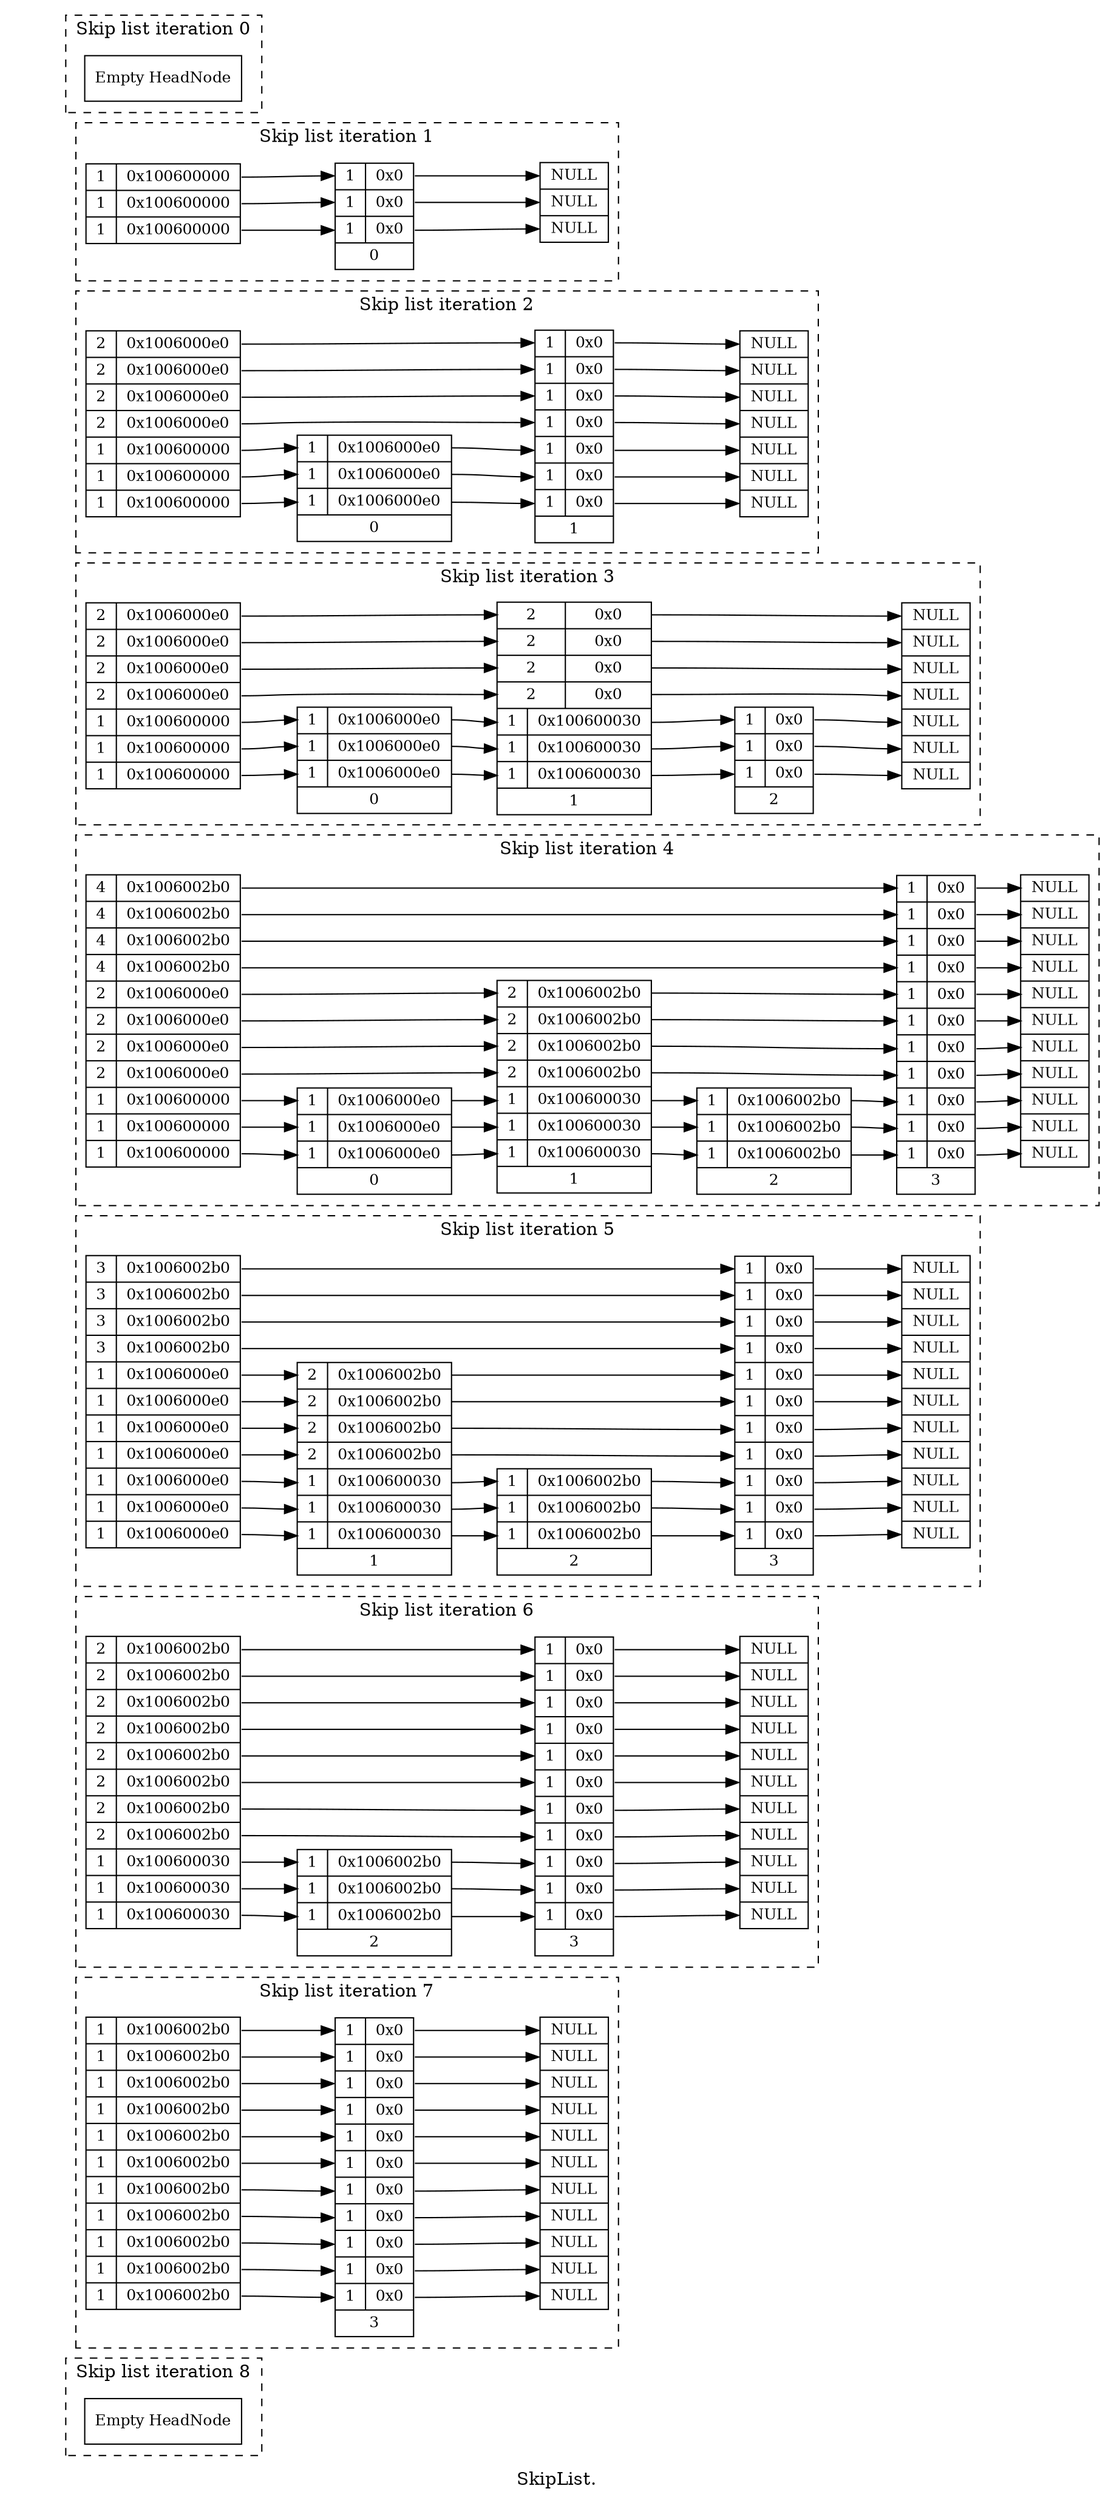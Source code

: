 # doc_insert_remove
digraph SkipList {
label = "SkipList."
graph [rankdir = "LR"];
node [fontsize = "12" shape = "ellipse"];
edge [];

subgraph cluster0 {
style=dashed
label="Skip list iteration 0"

"HeadNode0" [
label = "Empty HeadNode"
shape = "record"
];


}

subgraph cluster1 {
style=dashed
label="Skip list iteration 1"

"HeadNode1" [
label = "{ 1 | <f3> 0x100600000} | { 1 | <f2> 0x100600000} | { 1 | <f1> 0x100600000}"
shape = "record"
];
"HeadNode1":f1 -> "node10x100600000":w1 [];
"HeadNode1":f2 -> "node10x100600000":w2 [];
"HeadNode1":f3 -> "node10x100600000":w3 [];

"node10x100600000" [
label = " { <w3> 1 | <f3> 0x0 } | { <w2> 1 | <f2> 0x0 } | { <w1> 1 | <f1> 0x0 } | <f0> 0"
shape = "record"
];
"node10x100600000":f1 -> "node10x0":w1 [];
"node10x100600000":f2 -> "node10x0":w2 [];
"node10x100600000":f3 -> "node10x0":w3 [];

"node10x0" [label = "<w3> NULL | <w2> NULL | <w1> NULL" shape = "record"];
}

subgraph cluster2 {
style=dashed
label="Skip list iteration 2"

"HeadNode2" [
label = "{ 2 | <f7> 0x1006000e0} | { 2 | <f6> 0x1006000e0} | { 2 | <f5> 0x1006000e0} | { 2 | <f4> 0x1006000e0} | { 1 | <f3> 0x100600000} | { 1 | <f2> 0x100600000} | { 1 | <f1> 0x100600000}"
shape = "record"
];
"HeadNode2":f1 -> "node20x100600000":w1 [];
"HeadNode2":f2 -> "node20x100600000":w2 [];
"HeadNode2":f3 -> "node20x100600000":w3 [];
"HeadNode2":f4 -> "node20x1006000e0":w4 [];
"HeadNode2":f5 -> "node20x1006000e0":w5 [];
"HeadNode2":f6 -> "node20x1006000e0":w6 [];
"HeadNode2":f7 -> "node20x1006000e0":w7 [];

"node20x100600000" [
label = " { <w3> 1 | <f3> 0x1006000e0 } | { <w2> 1 | <f2> 0x1006000e0 } | { <w1> 1 | <f1> 0x1006000e0 } | <f0> 0"
shape = "record"
];
"node20x100600000":f1 -> "node20x1006000e0":w1 [];
"node20x100600000":f2 -> "node20x1006000e0":w2 [];
"node20x100600000":f3 -> "node20x1006000e0":w3 [];
"node20x1006000e0" [
label = " { <w7> 1 | <f7> 0x0 } | { <w6> 1 | <f6> 0x0 } | { <w5> 1 | <f5> 0x0 } | { <w4> 1 | <f4> 0x0 } | { <w3> 1 | <f3> 0x0 } | { <w2> 1 | <f2> 0x0 } | { <w1> 1 | <f1> 0x0 } | <f0> 1"
shape = "record"
];
"node20x1006000e0":f1 -> "node20x0":w1 [];
"node20x1006000e0":f2 -> "node20x0":w2 [];
"node20x1006000e0":f3 -> "node20x0":w3 [];
"node20x1006000e0":f4 -> "node20x0":w4 [];
"node20x1006000e0":f5 -> "node20x0":w5 [];
"node20x1006000e0":f6 -> "node20x0":w6 [];
"node20x1006000e0":f7 -> "node20x0":w7 [];

"node20x0" [label = "<w7> NULL | <w6> NULL | <w5> NULL | <w4> NULL | <w3> NULL | <w2> NULL | <w1> NULL" shape = "record"];
}

subgraph cluster3 {
style=dashed
label="Skip list iteration 3"

"HeadNode3" [
label = "{ 2 | <f7> 0x1006000e0} | { 2 | <f6> 0x1006000e0} | { 2 | <f5> 0x1006000e0} | { 2 | <f4> 0x1006000e0} | { 1 | <f3> 0x100600000} | { 1 | <f2> 0x100600000} | { 1 | <f1> 0x100600000}"
shape = "record"
];
"HeadNode3":f1 -> "node30x100600000":w1 [];
"HeadNode3":f2 -> "node30x100600000":w2 [];
"HeadNode3":f3 -> "node30x100600000":w3 [];
"HeadNode3":f4 -> "node30x1006000e0":w4 [];
"HeadNode3":f5 -> "node30x1006000e0":w5 [];
"HeadNode3":f6 -> "node30x1006000e0":w6 [];
"HeadNode3":f7 -> "node30x1006000e0":w7 [];

"node30x100600000" [
label = " { <w3> 1 | <f3> 0x1006000e0 } | { <w2> 1 | <f2> 0x1006000e0 } | { <w1> 1 | <f1> 0x1006000e0 } | <f0> 0"
shape = "record"
];
"node30x100600000":f1 -> "node30x1006000e0":w1 [];
"node30x100600000":f2 -> "node30x1006000e0":w2 [];
"node30x100600000":f3 -> "node30x1006000e0":w3 [];
"node30x1006000e0" [
label = " { <w7> 2 | <f7> 0x0 } | { <w6> 2 | <f6> 0x0 } | { <w5> 2 | <f5> 0x0 } | { <w4> 2 | <f4> 0x0 } | { <w3> 1 | <f3> 0x100600030 } | { <w2> 1 | <f2> 0x100600030 } | { <w1> 1 | <f1> 0x100600030 } | <f0> 1"
shape = "record"
];
"node30x1006000e0":f1 -> "node30x100600030":w1 [];
"node30x1006000e0":f2 -> "node30x100600030":w2 [];
"node30x1006000e0":f3 -> "node30x100600030":w3 [];
"node30x1006000e0":f4 -> "node30x0":w4 [];
"node30x1006000e0":f5 -> "node30x0":w5 [];
"node30x1006000e0":f6 -> "node30x0":w6 [];
"node30x1006000e0":f7 -> "node30x0":w7 [];
"node30x100600030" [
label = " { <w3> 1 | <f3> 0x0 } | { <w2> 1 | <f2> 0x0 } | { <w1> 1 | <f1> 0x0 } | <f0> 2"
shape = "record"
];
"node30x100600030":f1 -> "node30x0":w1 [];
"node30x100600030":f2 -> "node30x0":w2 [];
"node30x100600030":f3 -> "node30x0":w3 [];

"node30x0" [label = "<w7> NULL | <w6> NULL | <w5> NULL | <w4> NULL | <w3> NULL | <w2> NULL | <w1> NULL" shape = "record"];
}

subgraph cluster4 {
style=dashed
label="Skip list iteration 4"

"HeadNode4" [
label = "{ 4 | <f11> 0x1006002b0} | { 4 | <f10> 0x1006002b0} | { 4 | <f9> 0x1006002b0} | { 4 | <f8> 0x1006002b0} | { 2 | <f7> 0x1006000e0} | { 2 | <f6> 0x1006000e0} | { 2 | <f5> 0x1006000e0} | { 2 | <f4> 0x1006000e0} | { 1 | <f3> 0x100600000} | { 1 | <f2> 0x100600000} | { 1 | <f1> 0x100600000}"
shape = "record"
];
"HeadNode4":f1 -> "node40x100600000":w1 [];
"HeadNode4":f2 -> "node40x100600000":w2 [];
"HeadNode4":f3 -> "node40x100600000":w3 [];
"HeadNode4":f4 -> "node40x1006000e0":w4 [];
"HeadNode4":f5 -> "node40x1006000e0":w5 [];
"HeadNode4":f6 -> "node40x1006000e0":w6 [];
"HeadNode4":f7 -> "node40x1006000e0":w7 [];
"HeadNode4":f8 -> "node40x1006002b0":w8 [];
"HeadNode4":f9 -> "node40x1006002b0":w9 [];
"HeadNode4":f10 -> "node40x1006002b0":w10 [];
"HeadNode4":f11 -> "node40x1006002b0":w11 [];

"node40x100600000" [
label = " { <w3> 1 | <f3> 0x1006000e0 } | { <w2> 1 | <f2> 0x1006000e0 } | { <w1> 1 | <f1> 0x1006000e0 } | <f0> 0"
shape = "record"
];
"node40x100600000":f1 -> "node40x1006000e0":w1 [];
"node40x100600000":f2 -> "node40x1006000e0":w2 [];
"node40x100600000":f3 -> "node40x1006000e0":w3 [];
"node40x1006000e0" [
label = " { <w7> 2 | <f7> 0x1006002b0 } | { <w6> 2 | <f6> 0x1006002b0 } | { <w5> 2 | <f5> 0x1006002b0 } | { <w4> 2 | <f4> 0x1006002b0 } | { <w3> 1 | <f3> 0x100600030 } | { <w2> 1 | <f2> 0x100600030 } | { <w1> 1 | <f1> 0x100600030 } | <f0> 1"
shape = "record"
];
"node40x1006000e0":f1 -> "node40x100600030":w1 [];
"node40x1006000e0":f2 -> "node40x100600030":w2 [];
"node40x1006000e0":f3 -> "node40x100600030":w3 [];
"node40x1006000e0":f4 -> "node40x1006002b0":w4 [];
"node40x1006000e0":f5 -> "node40x1006002b0":w5 [];
"node40x1006000e0":f6 -> "node40x1006002b0":w6 [];
"node40x1006000e0":f7 -> "node40x1006002b0":w7 [];
"node40x100600030" [
label = " { <w3> 1 | <f3> 0x1006002b0 } | { <w2> 1 | <f2> 0x1006002b0 } | { <w1> 1 | <f1> 0x1006002b0 } | <f0> 2"
shape = "record"
];
"node40x100600030":f1 -> "node40x1006002b0":w1 [];
"node40x100600030":f2 -> "node40x1006002b0":w2 [];
"node40x100600030":f3 -> "node40x1006002b0":w3 [];
"node40x1006002b0" [
label = " { <w11> 1 | <f11> 0x0 } | { <w10> 1 | <f10> 0x0 } | { <w9> 1 | <f9> 0x0 } | { <w8> 1 | <f8> 0x0 } | { <w7> 1 | <f7> 0x0 } | { <w6> 1 | <f6> 0x0 } | { <w5> 1 | <f5> 0x0 } | { <w4> 1 | <f4> 0x0 } | { <w3> 1 | <f3> 0x0 } | { <w2> 1 | <f2> 0x0 } | { <w1> 1 | <f1> 0x0 } | <f0> 3"
shape = "record"
];
"node40x1006002b0":f1 -> "node40x0":w1 [];
"node40x1006002b0":f2 -> "node40x0":w2 [];
"node40x1006002b0":f3 -> "node40x0":w3 [];
"node40x1006002b0":f4 -> "node40x0":w4 [];
"node40x1006002b0":f5 -> "node40x0":w5 [];
"node40x1006002b0":f6 -> "node40x0":w6 [];
"node40x1006002b0":f7 -> "node40x0":w7 [];
"node40x1006002b0":f8 -> "node40x0":w8 [];
"node40x1006002b0":f9 -> "node40x0":w9 [];
"node40x1006002b0":f10 -> "node40x0":w10 [];
"node40x1006002b0":f11 -> "node40x0":w11 [];

"node40x0" [label = "<w11> NULL | <w10> NULL | <w9> NULL | <w8> NULL | <w7> NULL | <w6> NULL | <w5> NULL | <w4> NULL | <w3> NULL | <w2> NULL | <w1> NULL" shape = "record"];
}

subgraph cluster5 {
style=dashed
label="Skip list iteration 5"

"HeadNode5" [
label = "{ 3 | <f11> 0x1006002b0} | { 3 | <f10> 0x1006002b0} | { 3 | <f9> 0x1006002b0} | { 3 | <f8> 0x1006002b0} | { 1 | <f7> 0x1006000e0} | { 1 | <f6> 0x1006000e0} | { 1 | <f5> 0x1006000e0} | { 1 | <f4> 0x1006000e0} | { 1 | <f3> 0x1006000e0} | { 1 | <f2> 0x1006000e0} | { 1 | <f1> 0x1006000e0}"
shape = "record"
];
"HeadNode5":f1 -> "node50x1006000e0":w1 [];
"HeadNode5":f2 -> "node50x1006000e0":w2 [];
"HeadNode5":f3 -> "node50x1006000e0":w3 [];
"HeadNode5":f4 -> "node50x1006000e0":w4 [];
"HeadNode5":f5 -> "node50x1006000e0":w5 [];
"HeadNode5":f6 -> "node50x1006000e0":w6 [];
"HeadNode5":f7 -> "node50x1006000e0":w7 [];
"HeadNode5":f8 -> "node50x1006002b0":w8 [];
"HeadNode5":f9 -> "node50x1006002b0":w9 [];
"HeadNode5":f10 -> "node50x1006002b0":w10 [];
"HeadNode5":f11 -> "node50x1006002b0":w11 [];

"node50x1006000e0" [
label = " { <w7> 2 | <f7> 0x1006002b0 } | { <w6> 2 | <f6> 0x1006002b0 } | { <w5> 2 | <f5> 0x1006002b0 } | { <w4> 2 | <f4> 0x1006002b0 } | { <w3> 1 | <f3> 0x100600030 } | { <w2> 1 | <f2> 0x100600030 } | { <w1> 1 | <f1> 0x100600030 } | <f0> 1"
shape = "record"
];
"node50x1006000e0":f1 -> "node50x100600030":w1 [];
"node50x1006000e0":f2 -> "node50x100600030":w2 [];
"node50x1006000e0":f3 -> "node50x100600030":w3 [];
"node50x1006000e0":f4 -> "node50x1006002b0":w4 [];
"node50x1006000e0":f5 -> "node50x1006002b0":w5 [];
"node50x1006000e0":f6 -> "node50x1006002b0":w6 [];
"node50x1006000e0":f7 -> "node50x1006002b0":w7 [];
"node50x100600030" [
label = " { <w3> 1 | <f3> 0x1006002b0 } | { <w2> 1 | <f2> 0x1006002b0 } | { <w1> 1 | <f1> 0x1006002b0 } | <f0> 2"
shape = "record"
];
"node50x100600030":f1 -> "node50x1006002b0":w1 [];
"node50x100600030":f2 -> "node50x1006002b0":w2 [];
"node50x100600030":f3 -> "node50x1006002b0":w3 [];
"node50x1006002b0" [
label = " { <w11> 1 | <f11> 0x0 } | { <w10> 1 | <f10> 0x0 } | { <w9> 1 | <f9> 0x0 } | { <w8> 1 | <f8> 0x0 } | { <w7> 1 | <f7> 0x0 } | { <w6> 1 | <f6> 0x0 } | { <w5> 1 | <f5> 0x0 } | { <w4> 1 | <f4> 0x0 } | { <w3> 1 | <f3> 0x0 } | { <w2> 1 | <f2> 0x0 } | { <w1> 1 | <f1> 0x0 } | <f0> 3"
shape = "record"
];
"node50x1006002b0":f1 -> "node50x0":w1 [];
"node50x1006002b0":f2 -> "node50x0":w2 [];
"node50x1006002b0":f3 -> "node50x0":w3 [];
"node50x1006002b0":f4 -> "node50x0":w4 [];
"node50x1006002b0":f5 -> "node50x0":w5 [];
"node50x1006002b0":f6 -> "node50x0":w6 [];
"node50x1006002b0":f7 -> "node50x0":w7 [];
"node50x1006002b0":f8 -> "node50x0":w8 [];
"node50x1006002b0":f9 -> "node50x0":w9 [];
"node50x1006002b0":f10 -> "node50x0":w10 [];
"node50x1006002b0":f11 -> "node50x0":w11 [];

"node50x0" [label = "<w11> NULL | <w10> NULL | <w9> NULL | <w8> NULL | <w7> NULL | <w6> NULL | <w5> NULL | <w4> NULL | <w3> NULL | <w2> NULL | <w1> NULL" shape = "record"];
}

subgraph cluster6 {
style=dashed
label="Skip list iteration 6"

"HeadNode6" [
label = "{ 2 | <f11> 0x1006002b0} | { 2 | <f10> 0x1006002b0} | { 2 | <f9> 0x1006002b0} | { 2 | <f8> 0x1006002b0} | { 2 | <f7> 0x1006002b0} | { 2 | <f6> 0x1006002b0} | { 2 | <f5> 0x1006002b0} | { 2 | <f4> 0x1006002b0} | { 1 | <f3> 0x100600030} | { 1 | <f2> 0x100600030} | { 1 | <f1> 0x100600030}"
shape = "record"
];
"HeadNode6":f1 -> "node60x100600030":w1 [];
"HeadNode6":f2 -> "node60x100600030":w2 [];
"HeadNode6":f3 -> "node60x100600030":w3 [];
"HeadNode6":f4 -> "node60x1006002b0":w4 [];
"HeadNode6":f5 -> "node60x1006002b0":w5 [];
"HeadNode6":f6 -> "node60x1006002b0":w6 [];
"HeadNode6":f7 -> "node60x1006002b0":w7 [];
"HeadNode6":f8 -> "node60x1006002b0":w8 [];
"HeadNode6":f9 -> "node60x1006002b0":w9 [];
"HeadNode6":f10 -> "node60x1006002b0":w10 [];
"HeadNode6":f11 -> "node60x1006002b0":w11 [];

"node60x100600030" [
label = " { <w3> 1 | <f3> 0x1006002b0 } | { <w2> 1 | <f2> 0x1006002b0 } | { <w1> 1 | <f1> 0x1006002b0 } | <f0> 2"
shape = "record"
];
"node60x100600030":f1 -> "node60x1006002b0":w1 [];
"node60x100600030":f2 -> "node60x1006002b0":w2 [];
"node60x100600030":f3 -> "node60x1006002b0":w3 [];
"node60x1006002b0" [
label = " { <w11> 1 | <f11> 0x0 } | { <w10> 1 | <f10> 0x0 } | { <w9> 1 | <f9> 0x0 } | { <w8> 1 | <f8> 0x0 } | { <w7> 1 | <f7> 0x0 } | { <w6> 1 | <f6> 0x0 } | { <w5> 1 | <f5> 0x0 } | { <w4> 1 | <f4> 0x0 } | { <w3> 1 | <f3> 0x0 } | { <w2> 1 | <f2> 0x0 } | { <w1> 1 | <f1> 0x0 } | <f0> 3"
shape = "record"
];
"node60x1006002b0":f1 -> "node60x0":w1 [];
"node60x1006002b0":f2 -> "node60x0":w2 [];
"node60x1006002b0":f3 -> "node60x0":w3 [];
"node60x1006002b0":f4 -> "node60x0":w4 [];
"node60x1006002b0":f5 -> "node60x0":w5 [];
"node60x1006002b0":f6 -> "node60x0":w6 [];
"node60x1006002b0":f7 -> "node60x0":w7 [];
"node60x1006002b0":f8 -> "node60x0":w8 [];
"node60x1006002b0":f9 -> "node60x0":w9 [];
"node60x1006002b0":f10 -> "node60x0":w10 [];
"node60x1006002b0":f11 -> "node60x0":w11 [];

"node60x0" [label = "<w11> NULL | <w10> NULL | <w9> NULL | <w8> NULL | <w7> NULL | <w6> NULL | <w5> NULL | <w4> NULL | <w3> NULL | <w2> NULL | <w1> NULL" shape = "record"];
}

subgraph cluster7 {
style=dashed
label="Skip list iteration 7"

"HeadNode7" [
label = "{ 1 | <f11> 0x1006002b0} | { 1 | <f10> 0x1006002b0} | { 1 | <f9> 0x1006002b0} | { 1 | <f8> 0x1006002b0} | { 1 | <f7> 0x1006002b0} | { 1 | <f6> 0x1006002b0} | { 1 | <f5> 0x1006002b0} | { 1 | <f4> 0x1006002b0} | { 1 | <f3> 0x1006002b0} | { 1 | <f2> 0x1006002b0} | { 1 | <f1> 0x1006002b0}"
shape = "record"
];
"HeadNode7":f1 -> "node70x1006002b0":w1 [];
"HeadNode7":f2 -> "node70x1006002b0":w2 [];
"HeadNode7":f3 -> "node70x1006002b0":w3 [];
"HeadNode7":f4 -> "node70x1006002b0":w4 [];
"HeadNode7":f5 -> "node70x1006002b0":w5 [];
"HeadNode7":f6 -> "node70x1006002b0":w6 [];
"HeadNode7":f7 -> "node70x1006002b0":w7 [];
"HeadNode7":f8 -> "node70x1006002b0":w8 [];
"HeadNode7":f9 -> "node70x1006002b0":w9 [];
"HeadNode7":f10 -> "node70x1006002b0":w10 [];
"HeadNode7":f11 -> "node70x1006002b0":w11 [];

"node70x1006002b0" [
label = " { <w11> 1 | <f11> 0x0 } | { <w10> 1 | <f10> 0x0 } | { <w9> 1 | <f9> 0x0 } | { <w8> 1 | <f8> 0x0 } | { <w7> 1 | <f7> 0x0 } | { <w6> 1 | <f6> 0x0 } | { <w5> 1 | <f5> 0x0 } | { <w4> 1 | <f4> 0x0 } | { <w3> 1 | <f3> 0x0 } | { <w2> 1 | <f2> 0x0 } | { <w1> 1 | <f1> 0x0 } | <f0> 3"
shape = "record"
];
"node70x1006002b0":f1 -> "node70x0":w1 [];
"node70x1006002b0":f2 -> "node70x0":w2 [];
"node70x1006002b0":f3 -> "node70x0":w3 [];
"node70x1006002b0":f4 -> "node70x0":w4 [];
"node70x1006002b0":f5 -> "node70x0":w5 [];
"node70x1006002b0":f6 -> "node70x0":w6 [];
"node70x1006002b0":f7 -> "node70x0":w7 [];
"node70x1006002b0":f8 -> "node70x0":w8 [];
"node70x1006002b0":f9 -> "node70x0":w9 [];
"node70x1006002b0":f10 -> "node70x0":w10 [];
"node70x1006002b0":f11 -> "node70x0":w11 [];

"node70x0" [label = "<w11> NULL | <w10> NULL | <w9> NULL | <w8> NULL | <w7> NULL | <w6> NULL | <w5> NULL | <w4> NULL | <w3> NULL | <w2> NULL | <w1> NULL" shape = "record"];
}

subgraph cluster8 {
style=dashed
label="Skip list iteration 8"

"HeadNode8" [
label = "Empty HeadNode"
shape = "record"
];


}

node0 [shape=record, label = "<f0> | <f1> | <f2> | <f3> | <f4> | <f5> | <f6> | <f7> | <f8> | ", style=invis, width=0.01];
node0:f0 -> HeadNode0 [style=invis];
node0:f1 -> HeadNode1 [style=invis];
node0:f2 -> HeadNode2 [style=invis];
node0:f3 -> HeadNode3 [style=invis];
node0:f4 -> HeadNode4 [style=invis];
node0:f5 -> HeadNode5 [style=invis];
node0:f6 -> HeadNode6 [style=invis];
node0:f7 -> HeadNode7 [style=invis];
node0:f8 -> HeadNode8 [style=invis];
}
